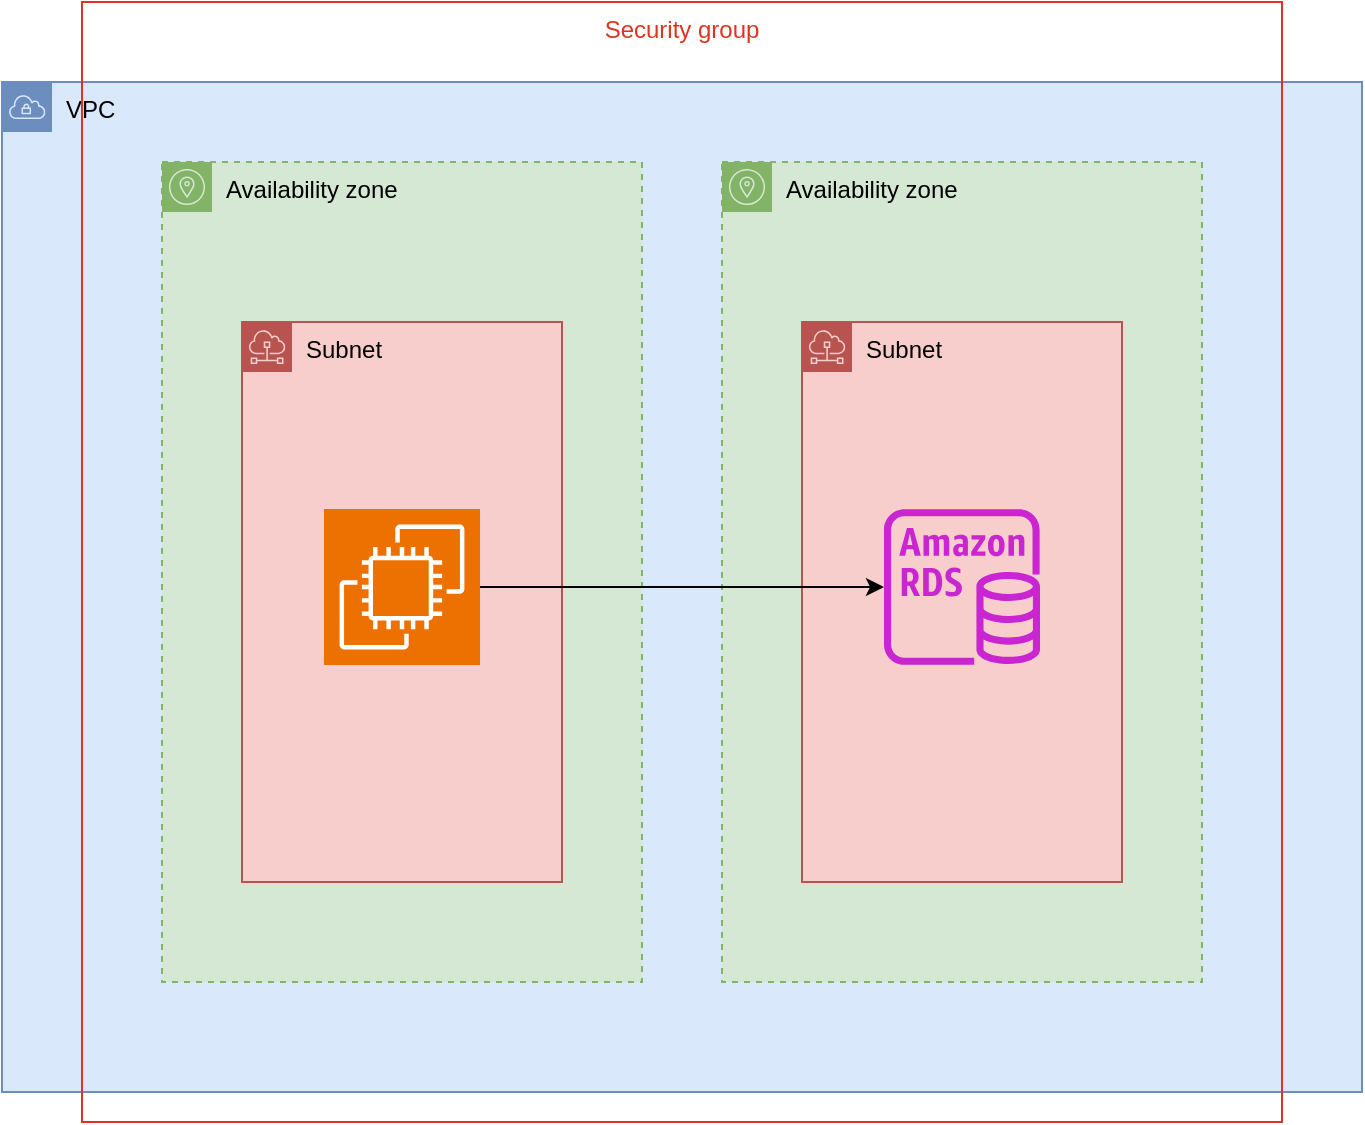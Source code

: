<mxfile version="24.7.17">
  <diagram name="Page-1" id="DM5LsIhzd3DBOy8RWZa6">
    <mxGraphModel dx="880" dy="685" grid="1" gridSize="10" guides="1" tooltips="1" connect="1" arrows="1" fold="1" page="1" pageScale="1" pageWidth="850" pageHeight="1100" math="0" shadow="0">
      <root>
        <mxCell id="0" />
        <mxCell id="1" parent="0" />
        <mxCell id="J7dbD5FQOyKkOfoj6M66-1" value="VPC" style="sketch=0;outlineConnect=0;html=1;whiteSpace=wrap;fontSize=12;fontStyle=0;shape=mxgraph.aws4.group;grIcon=mxgraph.aws4.group_vpc;strokeColor=#6c8ebf;fillColor=#dae8fc;verticalAlign=top;align=left;spacingLeft=30;dashed=0;" vertex="1" parent="1">
          <mxGeometry x="40" y="80" width="680" height="505" as="geometry" />
        </mxCell>
        <mxCell id="J7dbD5FQOyKkOfoj6M66-2" value="Availability zone" style="sketch=0;outlineConnect=0;html=1;whiteSpace=wrap;fontSize=12;fontStyle=0;shape=mxgraph.aws4.group;grIcon=mxgraph.aws4.group_availability_zone;strokeColor=#82b366;fillColor=#d5e8d4;verticalAlign=top;align=left;spacingLeft=30;dashed=1;" vertex="1" parent="1">
          <mxGeometry x="120" y="120" width="240" height="410" as="geometry" />
        </mxCell>
        <mxCell id="J7dbD5FQOyKkOfoj6M66-3" value="Availability zone" style="sketch=0;outlineConnect=0;html=1;whiteSpace=wrap;fontSize=12;fontStyle=0;shape=mxgraph.aws4.group;grIcon=mxgraph.aws4.group_availability_zone;strokeColor=#82b366;fillColor=#d5e8d4;verticalAlign=top;align=left;spacingLeft=30;dashed=1;" vertex="1" parent="1">
          <mxGeometry x="400" y="120" width="240" height="410" as="geometry" />
        </mxCell>
        <mxCell id="J7dbD5FQOyKkOfoj6M66-4" value="Subnet" style="sketch=0;outlineConnect=0;html=1;whiteSpace=wrap;fontSize=12;fontStyle=0;shape=mxgraph.aws4.group;grIcon=mxgraph.aws4.group_subnet;strokeColor=#b85450;fillColor=#f8cecc;verticalAlign=top;align=left;spacingLeft=30;dashed=0;" vertex="1" parent="1">
          <mxGeometry x="160" y="200" width="160" height="280" as="geometry" />
        </mxCell>
        <mxCell id="J7dbD5FQOyKkOfoj6M66-5" value="Subnet" style="sketch=0;outlineConnect=0;html=1;whiteSpace=wrap;fontSize=12;fontStyle=0;shape=mxgraph.aws4.group;grIcon=mxgraph.aws4.group_subnet;strokeColor=#b85450;fillColor=#f8cecc;verticalAlign=top;align=left;spacingLeft=30;dashed=0;" vertex="1" parent="1">
          <mxGeometry x="440" y="200" width="160" height="280" as="geometry" />
        </mxCell>
        <mxCell id="J7dbD5FQOyKkOfoj6M66-6" value="Security group" style="fillColor=none;strokeColor=#DD3522;verticalAlign=top;fontStyle=0;fontColor=#DD3522;whiteSpace=wrap;html=1;" vertex="1" parent="1">
          <mxGeometry x="80" y="40" width="600" height="560" as="geometry" />
        </mxCell>
        <mxCell id="J7dbD5FQOyKkOfoj6M66-13" style="edgeStyle=orthogonalEdgeStyle;rounded=0;orthogonalLoop=1;jettySize=auto;html=1;exitX=1;exitY=0.5;exitDx=0;exitDy=0;exitPerimeter=0;" edge="1" parent="1" source="J7dbD5FQOyKkOfoj6M66-9" target="J7dbD5FQOyKkOfoj6M66-12">
          <mxGeometry relative="1" as="geometry" />
        </mxCell>
        <mxCell id="J7dbD5FQOyKkOfoj6M66-9" value="" style="sketch=0;points=[[0,0,0],[0.25,0,0],[0.5,0,0],[0.75,0,0],[1,0,0],[0,1,0],[0.25,1,0],[0.5,1,0],[0.75,1,0],[1,1,0],[0,0.25,0],[0,0.5,0],[0,0.75,0],[1,0.25,0],[1,0.5,0],[1,0.75,0]];outlineConnect=0;fontColor=#232F3E;fillColor=#ED7100;strokeColor=#ffffff;dashed=0;verticalLabelPosition=bottom;verticalAlign=top;align=center;html=1;fontSize=12;fontStyle=0;aspect=fixed;shape=mxgraph.aws4.resourceIcon;resIcon=mxgraph.aws4.ec2;" vertex="1" parent="1">
          <mxGeometry x="201" y="293.5" width="78" height="78" as="geometry" />
        </mxCell>
        <mxCell id="J7dbD5FQOyKkOfoj6M66-12" value="" style="sketch=0;outlineConnect=0;fontColor=#232F3E;gradientColor=none;fillColor=#C925D1;strokeColor=none;dashed=0;verticalLabelPosition=bottom;verticalAlign=top;align=center;html=1;fontSize=12;fontStyle=0;aspect=fixed;pointerEvents=1;shape=mxgraph.aws4.rds_instance;" vertex="1" parent="1">
          <mxGeometry x="481" y="293.5" width="78" height="78" as="geometry" />
        </mxCell>
      </root>
    </mxGraphModel>
  </diagram>
</mxfile>
